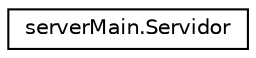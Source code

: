 digraph "Representación gráfica de la clase"
{
 // LATEX_PDF_SIZE
  edge [fontname="Helvetica",fontsize="10",labelfontname="Helvetica",labelfontsize="10"];
  node [fontname="Helvetica",fontsize="10",shape=record];
  rankdir="LR";
  Node0 [label="serverMain.Servidor",height=0.2,width=0.4,color="black", fillcolor="white", style="filled",URL="$classserverMain_1_1Servidor.html",tooltip=" "];
}

